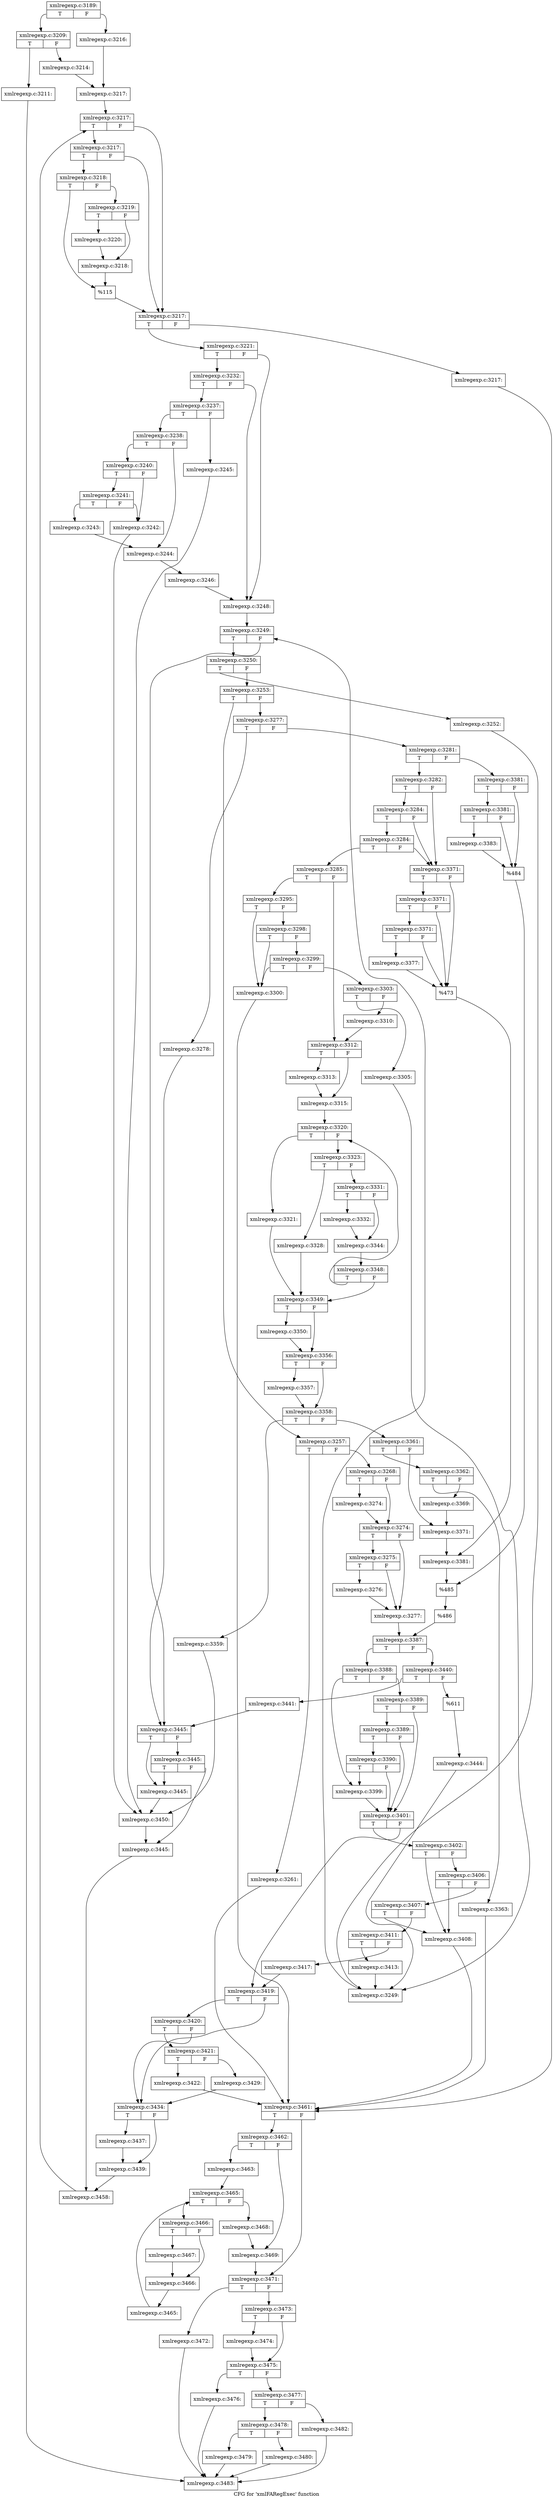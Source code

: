 digraph "CFG for 'xmlFARegExec' function" {
	label="CFG for 'xmlFARegExec' function";

	Node0x4383250 [shape=record,label="{xmlregexp.c:3189:|{<s0>T|<s1>F}}"];
	Node0x4383250:s0 -> Node0x43b4a50;
	Node0x4383250:s1 -> Node0x43b4af0;
	Node0x43b4a50 [shape=record,label="{xmlregexp.c:3209:|{<s0>T|<s1>F}}"];
	Node0x43b4a50:s0 -> Node0x43b5640;
	Node0x43b4a50:s1 -> Node0x43b5690;
	Node0x43b5640 [shape=record,label="{xmlregexp.c:3211:}"];
	Node0x43b5640 -> Node0x43a9040;
	Node0x43b5690 [shape=record,label="{xmlregexp.c:3214:}"];
	Node0x43b5690 -> Node0x43b4aa0;
	Node0x43b4af0 [shape=record,label="{xmlregexp.c:3216:}"];
	Node0x43b4af0 -> Node0x43b4aa0;
	Node0x43b4aa0 [shape=record,label="{xmlregexp.c:3217:}"];
	Node0x43b4aa0 -> Node0x43b69f0;
	Node0x43b69f0 [shape=record,label="{xmlregexp.c:3217:|{<s0>T|<s1>F}}"];
	Node0x43b69f0:s0 -> Node0x43b6cf0;
	Node0x43b69f0:s1 -> Node0x43b6c50;
	Node0x43b6cf0 [shape=record,label="{xmlregexp.c:3217:|{<s0>T|<s1>F}}"];
	Node0x43b6cf0:s0 -> Node0x43b6ca0;
	Node0x43b6cf0:s1 -> Node0x43b6c50;
	Node0x43b6ca0 [shape=record,label="{xmlregexp.c:3218:|{<s0>T|<s1>F}}"];
	Node0x43b6ca0:s0 -> Node0x43b73e0;
	Node0x43b6ca0:s1 -> Node0x43b7430;
	Node0x43b7430 [shape=record,label="{xmlregexp.c:3219:|{<s0>T|<s1>F}}"];
	Node0x43b7430:s0 -> Node0x43b7c80;
	Node0x43b7430:s1 -> Node0x43b7c30;
	Node0x43b7c80 [shape=record,label="{xmlregexp.c:3220:}"];
	Node0x43b7c80 -> Node0x43b7c30;
	Node0x43b7c30 [shape=record,label="{xmlregexp.c:3218:}"];
	Node0x43b7c30 -> Node0x43b73e0;
	Node0x43b73e0 [shape=record,label="{%115}"];
	Node0x43b73e0 -> Node0x43b6c50;
	Node0x43b6c50 [shape=record,label="{xmlregexp.c:3217:|{<s0>T|<s1>F}}"];
	Node0x43b6c50:s0 -> Node0x43b7360;
	Node0x43b6c50:s1 -> Node0x43b6bd0;
	Node0x43b7360 [shape=record,label="{xmlregexp.c:3221:|{<s0>T|<s1>F}}"];
	Node0x43b7360:s0 -> Node0x43b8f90;
	Node0x43b7360:s1 -> Node0x43b8f40;
	Node0x43b8f90 [shape=record,label="{xmlregexp.c:3232:|{<s0>T|<s1>F}}"];
	Node0x43b8f90:s0 -> Node0x43b8ef0;
	Node0x43b8f90:s1 -> Node0x43b8f40;
	Node0x43b8ef0 [shape=record,label="{xmlregexp.c:3237:|{<s0>T|<s1>F}}"];
	Node0x43b8ef0:s0 -> Node0x43b9af0;
	Node0x43b8ef0:s1 -> Node0x43b9b90;
	Node0x43b9af0 [shape=record,label="{xmlregexp.c:3238:|{<s0>T|<s1>F}}"];
	Node0x43b9af0:s0 -> Node0x43ba930;
	Node0x43b9af0:s1 -> Node0x43ba980;
	Node0x43ba930 [shape=record,label="{xmlregexp.c:3240:|{<s0>T|<s1>F}}"];
	Node0x43ba930:s0 -> Node0x43bb150;
	Node0x43ba930:s1 -> Node0x43bb0b0;
	Node0x43bb150 [shape=record,label="{xmlregexp.c:3241:|{<s0>T|<s1>F}}"];
	Node0x43bb150:s0 -> Node0x43bb100;
	Node0x43bb150:s1 -> Node0x43bb0b0;
	Node0x43bb0b0 [shape=record,label="{xmlregexp.c:3242:}"];
	Node0x43bb0b0 -> Node0x43bb7a0;
	Node0x43bb100 [shape=record,label="{xmlregexp.c:3243:}"];
	Node0x43bb100 -> Node0x43ba980;
	Node0x43ba980 [shape=record,label="{xmlregexp.c:3244:}"];
	Node0x43ba980 -> Node0x43b9b40;
	Node0x43b9b90 [shape=record,label="{xmlregexp.c:3245:}"];
	Node0x43b9b90 -> Node0x43bb7a0;
	Node0x43b9b40 [shape=record,label="{xmlregexp.c:3246:}"];
	Node0x43b9b40 -> Node0x43b8f40;
	Node0x43b8f40 [shape=record,label="{xmlregexp.c:3248:}"];
	Node0x43b8f40 -> Node0x43bc820;
	Node0x43bc820 [shape=record,label="{xmlregexp.c:3249:|{<s0>T|<s1>F}}"];
	Node0x43bc820:s0 -> Node0x43bcb00;
	Node0x43bc820:s1 -> Node0x43bc790;
	Node0x43bcb00 [shape=record,label="{xmlregexp.c:3250:|{<s0>T|<s1>F}}"];
	Node0x43bcb00:s0 -> Node0x43bd800;
	Node0x43bcb00:s1 -> Node0x43bd850;
	Node0x43bd800 [shape=record,label="{xmlregexp.c:3252:}"];
	Node0x43bd800 -> Node0x43bca70;
	Node0x43bd850 [shape=record,label="{xmlregexp.c:3253:|{<s0>T|<s1>F}}"];
	Node0x43bd850:s0 -> Node0x43be1f0;
	Node0x43bd850:s1 -> Node0x43be290;
	Node0x43be1f0 [shape=record,label="{xmlregexp.c:3257:|{<s0>T|<s1>F}}"];
	Node0x43be1f0:s0 -> Node0x43bed20;
	Node0x43be1f0:s1 -> Node0x43bed70;
	Node0x43bed20 [shape=record,label="{xmlregexp.c:3261:}"];
	Node0x43bed20 -> Node0x43bf3a0;
	Node0x43bed70 [shape=record,label="{xmlregexp.c:3268:|{<s0>T|<s1>F}}"];
	Node0x43bed70:s0 -> Node0x43c0250;
	Node0x43bed70:s1 -> Node0x43c0200;
	Node0x43c0250 [shape=record,label="{xmlregexp.c:3274:}"];
	Node0x43c0250 -> Node0x43c0200;
	Node0x43c0200 [shape=record,label="{xmlregexp.c:3274:|{<s0>T|<s1>F}}"];
	Node0x43c0200:s0 -> Node0x43c0c90;
	Node0x43c0200:s1 -> Node0x43c0c40;
	Node0x43c0c90 [shape=record,label="{xmlregexp.c:3275:|{<s0>T|<s1>F}}"];
	Node0x43c0c90:s0 -> Node0x43c0bf0;
	Node0x43c0c90:s1 -> Node0x43c0c40;
	Node0x43c0bf0 [shape=record,label="{xmlregexp.c:3276:}"];
	Node0x43c0bf0 -> Node0x43c0c40;
	Node0x43c0c40 [shape=record,label="{xmlregexp.c:3277:}"];
	Node0x43c0c40 -> Node0x43be240;
	Node0x43be290 [shape=record,label="{xmlregexp.c:3277:|{<s0>T|<s1>F}}"];
	Node0x43be290:s0 -> Node0x43c16d0;
	Node0x43be290:s1 -> Node0x43c1770;
	Node0x43c16d0 [shape=record,label="{xmlregexp.c:3278:}"];
	Node0x43c16d0 -> Node0x43bc790;
	Node0x43c1770 [shape=record,label="{xmlregexp.c:3281:|{<s0>T|<s1>F}}"];
	Node0x43c1770:s0 -> Node0x43c1fc0;
	Node0x43c1770:s1 -> Node0x43c2060;
	Node0x43c1fc0 [shape=record,label="{xmlregexp.c:3282:|{<s0>T|<s1>F}}"];
	Node0x43c1fc0:s0 -> Node0x43c3b60;
	Node0x43c1fc0:s1 -> Node0x43c3ac0;
	Node0x43c3b60 [shape=record,label="{xmlregexp.c:3284:|{<s0>T|<s1>F}}"];
	Node0x43c3b60:s0 -> Node0x43c3b10;
	Node0x43c3b60:s1 -> Node0x43c3ac0;
	Node0x43c3b10 [shape=record,label="{xmlregexp.c:3284:|{<s0>T|<s1>F}}"];
	Node0x43c3b10:s0 -> Node0x43c3670;
	Node0x43c3b10:s1 -> Node0x43c3ac0;
	Node0x43c3670 [shape=record,label="{xmlregexp.c:3285:|{<s0>T|<s1>F}}"];
	Node0x43c3670:s0 -> Node0x43c4a80;
	Node0x43c3670:s1 -> Node0x43c4ad0;
	Node0x43c4a80 [shape=record,label="{xmlregexp.c:3295:|{<s0>T|<s1>F}}"];
	Node0x43c4a80:s0 -> Node0x43c5210;
	Node0x43c4a80:s1 -> Node0x43c5330;
	Node0x43c5330 [shape=record,label="{xmlregexp.c:3298:|{<s0>T|<s1>F}}"];
	Node0x43c5330:s0 -> Node0x43c5210;
	Node0x43c5330:s1 -> Node0x43c52b0;
	Node0x43c52b0 [shape=record,label="{xmlregexp.c:3299:|{<s0>T|<s1>F}}"];
	Node0x43c52b0:s0 -> Node0x43c5210;
	Node0x43c52b0:s1 -> Node0x43c5260;
	Node0x43c5210 [shape=record,label="{xmlregexp.c:3300:}"];
	Node0x43c5210 -> Node0x43bf3a0;
	Node0x43c5260 [shape=record,label="{xmlregexp.c:3303:|{<s0>T|<s1>F}}"];
	Node0x43c5260:s0 -> Node0x43c6910;
	Node0x43c5260:s1 -> Node0x43c6960;
	Node0x43c6910 [shape=record,label="{xmlregexp.c:3305:}"];
	Node0x43c6910 -> Node0x43bca70;
	Node0x43c6960 [shape=record,label="{xmlregexp.c:3310:}"];
	Node0x43c6960 -> Node0x43c4ad0;
	Node0x43c4ad0 [shape=record,label="{xmlregexp.c:3312:|{<s0>T|<s1>F}}"];
	Node0x43c4ad0:s0 -> Node0x43c7990;
	Node0x43c4ad0:s1 -> Node0x43c79e0;
	Node0x43c7990 [shape=record,label="{xmlregexp.c:3313:}"];
	Node0x43c7990 -> Node0x43c79e0;
	Node0x43c79e0 [shape=record,label="{xmlregexp.c:3315:}"];
	Node0x43c79e0 -> Node0x43c8680;
	Node0x43c8680 [shape=record,label="{xmlregexp.c:3320:|{<s0>T|<s1>F}}"];
	Node0x43c8680:s0 -> Node0x43c88f0;
	Node0x43c8680:s1 -> Node0x43c8940;
	Node0x43c88f0 [shape=record,label="{xmlregexp.c:3321:}"];
	Node0x43c88f0 -> Node0x43c85e0;
	Node0x43c8940 [shape=record,label="{xmlregexp.c:3323:|{<s0>T|<s1>F}}"];
	Node0x43c8940:s0 -> Node0x43c9280;
	Node0x43c8940:s1 -> Node0x43c92d0;
	Node0x43c9280 [shape=record,label="{xmlregexp.c:3328:}"];
	Node0x43c9280 -> Node0x43c85e0;
	Node0x43c92d0 [shape=record,label="{xmlregexp.c:3331:|{<s0>T|<s1>F}}"];
	Node0x43c92d0:s0 -> Node0x426fc00;
	Node0x43c92d0:s1 -> Node0x426fc50;
	Node0x426fc00 [shape=record,label="{xmlregexp.c:3332:}"];
	Node0x426fc00 -> Node0x426fc50;
	Node0x426fc50 [shape=record,label="{xmlregexp.c:3344:}"];
	Node0x426fc50 -> Node0x43c8630;
	Node0x43c8630 [shape=record,label="{xmlregexp.c:3348:|{<s0>T|<s1>F}}"];
	Node0x43c8630:s0 -> Node0x43c8680;
	Node0x43c8630:s1 -> Node0x43c85e0;
	Node0x43c85e0 [shape=record,label="{xmlregexp.c:3349:|{<s0>T|<s1>F}}"];
	Node0x43c85e0:s0 -> Node0x4272780;
	Node0x43c85e0:s1 -> Node0x42727d0;
	Node0x4272780 [shape=record,label="{xmlregexp.c:3350:}"];
	Node0x4272780 -> Node0x42727d0;
	Node0x42727d0 [shape=record,label="{xmlregexp.c:3356:|{<s0>T|<s1>F}}"];
	Node0x42727d0:s0 -> Node0x4272ec0;
	Node0x42727d0:s1 -> Node0x4272f10;
	Node0x4272ec0 [shape=record,label="{xmlregexp.c:3357:}"];
	Node0x4272ec0 -> Node0x4272f10;
	Node0x4272f10 [shape=record,label="{xmlregexp.c:3358:|{<s0>T|<s1>F}}"];
	Node0x4272f10:s0 -> Node0x42733a0;
	Node0x4272f10:s1 -> Node0x42733f0;
	Node0x42733a0 [shape=record,label="{xmlregexp.c:3359:}"];
	Node0x42733a0 -> Node0x43bb7a0;
	Node0x42733f0 [shape=record,label="{xmlregexp.c:3361:|{<s0>T|<s1>F}}"];
	Node0x42733f0:s0 -> Node0x4273870;
	Node0x42733f0:s1 -> Node0x42738c0;
	Node0x4273870 [shape=record,label="{xmlregexp.c:3362:|{<s0>T|<s1>F}}"];
	Node0x4273870:s0 -> Node0x4273db0;
	Node0x4273870:s1 -> Node0x4273e00;
	Node0x4273db0 [shape=record,label="{xmlregexp.c:3363:}"];
	Node0x4273db0 -> Node0x43bf3a0;
	Node0x4273e00 [shape=record,label="{xmlregexp.c:3369:}"];
	Node0x4273e00 -> Node0x42738c0;
	Node0x42738c0 [shape=record,label="{xmlregexp.c:3371:}"];
	Node0x42738c0 -> Node0x43c3a70;
	Node0x43c3ac0 [shape=record,label="{xmlregexp.c:3371:|{<s0>T|<s1>F}}"];
	Node0x43c3ac0:s0 -> Node0x4274e90;
	Node0x43c3ac0:s1 -> Node0x4274dc0;
	Node0x4274e90 [shape=record,label="{xmlregexp.c:3371:|{<s0>T|<s1>F}}"];
	Node0x4274e90:s0 -> Node0x4274e10;
	Node0x4274e90:s1 -> Node0x4274dc0;
	Node0x4274e10 [shape=record,label="{xmlregexp.c:3371:|{<s0>T|<s1>F}}"];
	Node0x4274e10:s0 -> Node0x4274d70;
	Node0x4274e10:s1 -> Node0x4274dc0;
	Node0x4274d70 [shape=record,label="{xmlregexp.c:3377:}"];
	Node0x4274d70 -> Node0x4274dc0;
	Node0x4274dc0 [shape=record,label="{%473}"];
	Node0x4274dc0 -> Node0x43c3a70;
	Node0x43c3a70 [shape=record,label="{xmlregexp.c:3381:}"];
	Node0x43c3a70 -> Node0x43c2010;
	Node0x43c2060 [shape=record,label="{xmlregexp.c:3381:|{<s0>T|<s1>F}}"];
	Node0x43c2060:s0 -> Node0x4276020;
	Node0x43c2060:s1 -> Node0x4275fd0;
	Node0x4276020 [shape=record,label="{xmlregexp.c:3381:|{<s0>T|<s1>F}}"];
	Node0x4276020:s0 -> Node0x4275f80;
	Node0x4276020:s1 -> Node0x4275fd0;
	Node0x4275f80 [shape=record,label="{xmlregexp.c:3383:}"];
	Node0x4275f80 -> Node0x4275fd0;
	Node0x4275fd0 [shape=record,label="{%484}"];
	Node0x4275fd0 -> Node0x43c2010;
	Node0x43c2010 [shape=record,label="{%485}"];
	Node0x43c2010 -> Node0x43c1720;
	Node0x43c1720 [shape=record,label="{%486}"];
	Node0x43c1720 -> Node0x43be240;
	Node0x43be240 [shape=record,label="{xmlregexp.c:3387:|{<s0>T|<s1>F}}"];
	Node0x43be240:s0 -> Node0x4276f40;
	Node0x43be240:s1 -> Node0x4276fe0;
	Node0x4276f40 [shape=record,label="{xmlregexp.c:3388:|{<s0>T|<s1>F}}"];
	Node0x4276f40:s0 -> Node0x42773a0;
	Node0x4276f40:s1 -> Node0x4277440;
	Node0x4277440 [shape=record,label="{xmlregexp.c:3389:|{<s0>T|<s1>F}}"];
	Node0x4277440:s0 -> Node0x4277870;
	Node0x4277440:s1 -> Node0x42773f0;
	Node0x4277870 [shape=record,label="{xmlregexp.c:3389:|{<s0>T|<s1>F}}"];
	Node0x4277870:s0 -> Node0x42777f0;
	Node0x4277870:s1 -> Node0x42773f0;
	Node0x42777f0 [shape=record,label="{xmlregexp.c:3390:|{<s0>T|<s1>F}}"];
	Node0x42777f0:s0 -> Node0x42773a0;
	Node0x42777f0:s1 -> Node0x42773f0;
	Node0x42773a0 [shape=record,label="{xmlregexp.c:3399:}"];
	Node0x42773a0 -> Node0x42773f0;
	Node0x42773f0 [shape=record,label="{xmlregexp.c:3401:|{<s0>T|<s1>F}}"];
	Node0x42773f0:s0 -> Node0x4278810;
	Node0x42773f0:s1 -> Node0x4278860;
	Node0x4278810 [shape=record,label="{xmlregexp.c:3402:|{<s0>T|<s1>F}}"];
	Node0x4278810:s0 -> Node0x4279020;
	Node0x4278810:s1 -> Node0x4279140;
	Node0x4279140 [shape=record,label="{xmlregexp.c:3406:|{<s0>T|<s1>F}}"];
	Node0x4279140:s0 -> Node0x4279020;
	Node0x4279140:s1 -> Node0x42790c0;
	Node0x42790c0 [shape=record,label="{xmlregexp.c:3407:|{<s0>T|<s1>F}}"];
	Node0x42790c0:s0 -> Node0x4279020;
	Node0x42790c0:s1 -> Node0x4279070;
	Node0x4279020 [shape=record,label="{xmlregexp.c:3408:}"];
	Node0x4279020 -> Node0x43bf3a0;
	Node0x4279070 [shape=record,label="{xmlregexp.c:3411:|{<s0>T|<s1>F}}"];
	Node0x4279070:s0 -> Node0x427a7a0;
	Node0x4279070:s1 -> Node0x427a7f0;
	Node0x427a7a0 [shape=record,label="{xmlregexp.c:3413:}"];
	Node0x427a7a0 -> Node0x43bca70;
	Node0x427a7f0 [shape=record,label="{xmlregexp.c:3417:}"];
	Node0x427a7f0 -> Node0x4278860;
	Node0x4278860 [shape=record,label="{xmlregexp.c:3419:|{<s0>T|<s1>F}}"];
	Node0x4278860:s0 -> Node0x427b900;
	Node0x4278860:s1 -> Node0x427b8b0;
	Node0x427b900 [shape=record,label="{xmlregexp.c:3420:|{<s0>T|<s1>F}}"];
	Node0x427b900:s0 -> Node0x427b860;
	Node0x427b900:s1 -> Node0x427b8b0;
	Node0x427b860 [shape=record,label="{xmlregexp.c:3421:|{<s0>T|<s1>F}}"];
	Node0x427b860:s0 -> Node0x427c150;
	Node0x427b860:s1 -> Node0x427c1a0;
	Node0x427c150 [shape=record,label="{xmlregexp.c:3422:}"];
	Node0x427c150 -> Node0x43bf3a0;
	Node0x427c1a0 [shape=record,label="{xmlregexp.c:3429:}"];
	Node0x427c1a0 -> Node0x427b8b0;
	Node0x427b8b0 [shape=record,label="{xmlregexp.c:3434:|{<s0>T|<s1>F}}"];
	Node0x427b8b0:s0 -> Node0x427d8f0;
	Node0x427b8b0:s1 -> Node0x427d940;
	Node0x427d8f0 [shape=record,label="{xmlregexp.c:3437:}"];
	Node0x427d8f0 -> Node0x427d940;
	Node0x427d940 [shape=record,label="{xmlregexp.c:3439:}"];
	Node0x427d940 -> Node0x427e1d0;
	Node0x4276fe0 [shape=record,label="{xmlregexp.c:3440:|{<s0>T|<s1>F}}"];
	Node0x4276fe0:s0 -> Node0x427e380;
	Node0x4276fe0:s1 -> Node0x427e3d0;
	Node0x427e380 [shape=record,label="{xmlregexp.c:3441:}"];
	Node0x427e380 -> Node0x43bc790;
	Node0x427e3d0 [shape=record,label="{%611}"];
	Node0x427e3d0 -> Node0x4276f90;
	Node0x4276f90 [shape=record,label="{xmlregexp.c:3444:}"];
	Node0x4276f90 -> Node0x43bca70;
	Node0x43bca70 [shape=record,label="{xmlregexp.c:3249:}"];
	Node0x43bca70 -> Node0x43bc820;
	Node0x43bc790 [shape=record,label="{xmlregexp.c:3445:|{<s0>T|<s1>F}}"];
	Node0x43bc790:s0 -> Node0x427ef90;
	Node0x43bc790:s1 -> Node0x427f030;
	Node0x427f030 [shape=record,label="{xmlregexp.c:3445:|{<s0>T|<s1>F}}"];
	Node0x427f030:s0 -> Node0x427ef90;
	Node0x427f030:s1 -> Node0x427efe0;
	Node0x427ef90 [shape=record,label="{xmlregexp.c:3445:}"];
	Node0x427ef90 -> Node0x43bb7a0;
	Node0x43bb7a0 [shape=record,label="{xmlregexp.c:3450:}"];
	Node0x43bb7a0 -> Node0x427efe0;
	Node0x427efe0 [shape=record,label="{xmlregexp.c:3445:}"];
	Node0x427efe0 -> Node0x427e1d0;
	Node0x427e1d0 [shape=record,label="{xmlregexp.c:3458:}"];
	Node0x427e1d0 -> Node0x43b69f0;
	Node0x43b6bd0 [shape=record,label="{xmlregexp.c:3217:}"];
	Node0x43b6bd0 -> Node0x43bf3a0;
	Node0x43bf3a0 [shape=record,label="{xmlregexp.c:3461:|{<s0>T|<s1>F}}"];
	Node0x43bf3a0:s0 -> Node0x427ffe0;
	Node0x43bf3a0:s1 -> Node0x4280030;
	Node0x427ffe0 [shape=record,label="{xmlregexp.c:3462:|{<s0>T|<s1>F}}"];
	Node0x427ffe0:s0 -> Node0x4280520;
	Node0x427ffe0:s1 -> Node0x4280570;
	Node0x4280520 [shape=record,label="{xmlregexp.c:3463:}"];
	Node0x4280520 -> Node0x4280e00;
	Node0x4280e00 [shape=record,label="{xmlregexp.c:3465:|{<s0>T|<s1>F}}"];
	Node0x4280e00:s0 -> Node0x4281080;
	Node0x4280e00:s1 -> Node0x4280c60;
	Node0x4281080 [shape=record,label="{xmlregexp.c:3466:|{<s0>T|<s1>F}}"];
	Node0x4281080:s0 -> Node0x42814e0;
	Node0x4281080:s1 -> Node0x4281530;
	Node0x42814e0 [shape=record,label="{xmlregexp.c:3467:}"];
	Node0x42814e0 -> Node0x4281530;
	Node0x4281530 [shape=record,label="{xmlregexp.c:3466:}"];
	Node0x4281530 -> Node0x4280ff0;
	Node0x4280ff0 [shape=record,label="{xmlregexp.c:3465:}"];
	Node0x4280ff0 -> Node0x4280e00;
	Node0x4280c60 [shape=record,label="{xmlregexp.c:3468:}"];
	Node0x4280c60 -> Node0x4280570;
	Node0x4280570 [shape=record,label="{xmlregexp.c:3469:}"];
	Node0x4280570 -> Node0x4280030;
	Node0x4280030 [shape=record,label="{xmlregexp.c:3471:|{<s0>T|<s1>F}}"];
	Node0x4280030:s0 -> Node0x42829a0;
	Node0x4280030:s1 -> Node0x42829f0;
	Node0x42829a0 [shape=record,label="{xmlregexp.c:3472:}"];
	Node0x42829a0 -> Node0x43a9040;
	Node0x42829f0 [shape=record,label="{xmlregexp.c:3473:|{<s0>T|<s1>F}}"];
	Node0x42829f0:s0 -> Node0x4282fe0;
	Node0x42829f0:s1 -> Node0x4283030;
	Node0x4282fe0 [shape=record,label="{xmlregexp.c:3474:}"];
	Node0x4282fe0 -> Node0x4283030;
	Node0x4283030 [shape=record,label="{xmlregexp.c:3475:|{<s0>T|<s1>F}}"];
	Node0x4283030:s0 -> Node0x4283820;
	Node0x4283030:s1 -> Node0x4283870;
	Node0x4283820 [shape=record,label="{xmlregexp.c:3476:}"];
	Node0x4283820 -> Node0x43a9040;
	Node0x4283870 [shape=record,label="{xmlregexp.c:3477:|{<s0>T|<s1>F}}"];
	Node0x4283870:s0 -> Node0x4283e30;
	Node0x4283870:s1 -> Node0x4283e80;
	Node0x4283e30 [shape=record,label="{xmlregexp.c:3478:|{<s0>T|<s1>F}}"];
	Node0x4283e30:s0 -> Node0x42843a0;
	Node0x4283e30:s1 -> Node0x42843f0;
	Node0x42843a0 [shape=record,label="{xmlregexp.c:3479:}"];
	Node0x42843a0 -> Node0x43a9040;
	Node0x42843f0 [shape=record,label="{xmlregexp.c:3480:}"];
	Node0x42843f0 -> Node0x43a9040;
	Node0x4283e80 [shape=record,label="{xmlregexp.c:3482:}"];
	Node0x4283e80 -> Node0x43a9040;
	Node0x43a9040 [shape=record,label="{xmlregexp.c:3483:}"];
}
